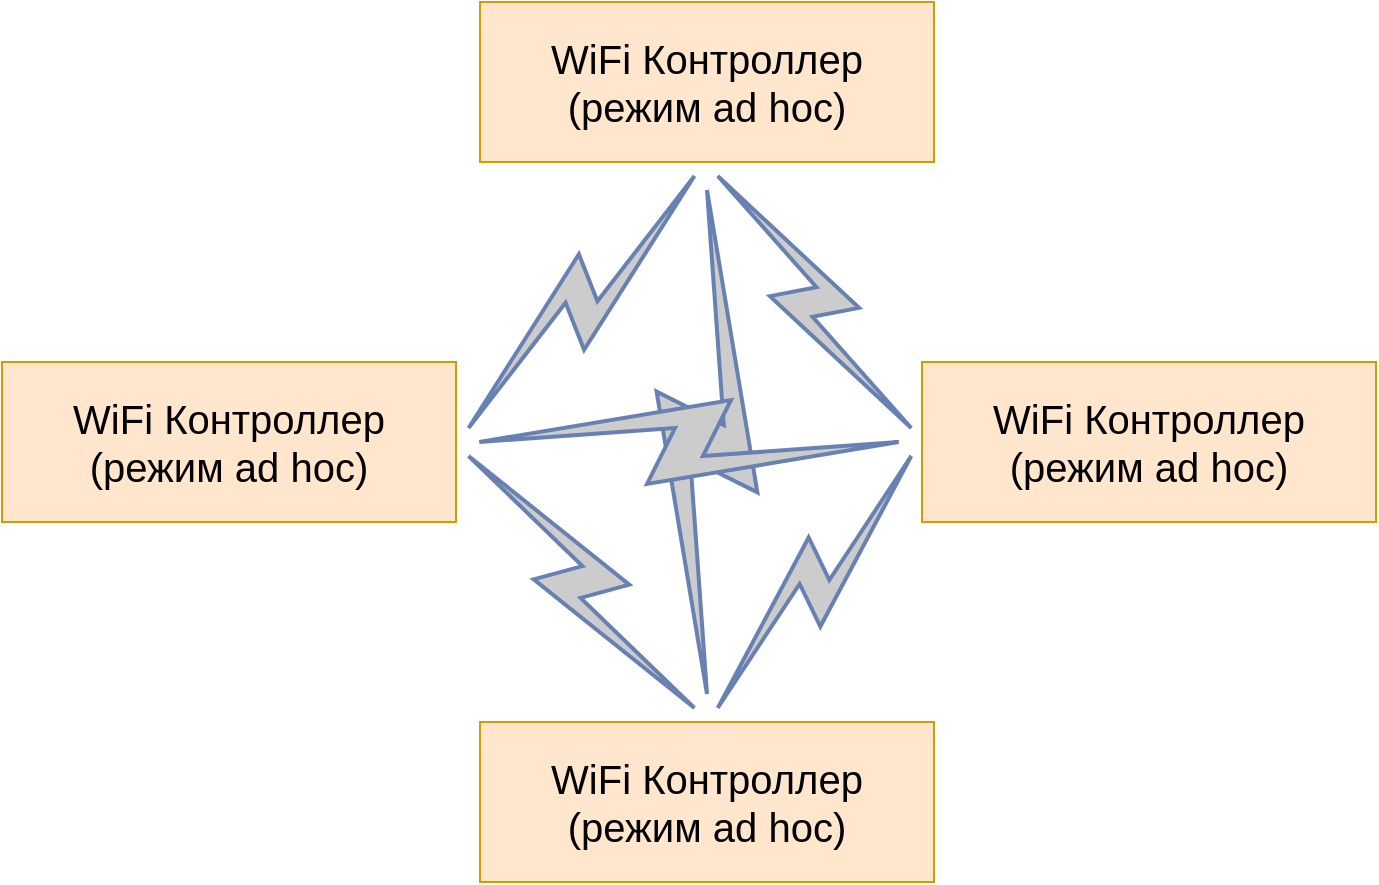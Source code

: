 <mxfile version="12.4.8" type="device"><diagram name="Page-1" id="c7558073-3199-34d8-9f00-42111426c3f3"><mxGraphModel dx="927" dy="598" grid="1" gridSize="10" guides="1" tooltips="1" connect="1" arrows="1" fold="1" page="1" pageScale="1" pageWidth="826" pageHeight="1169" background="#ffffff" math="0" shadow="0"><root><mxCell id="0"/><mxCell id="1" parent="0"/><mxCell id="u3anuvarewvvI_IUUDL3-100" value="WiFi Контроллер&lt;br&gt;(режим ad hoc)" style="rounded=0;whiteSpace=wrap;html=1;fillColor=#ffe6cc;strokeColor=#d79b00;fontSize=20;" parent="1" vertex="1"><mxGeometry x="69" y="220" width="227" height="80" as="geometry"/></mxCell><mxCell id="KbNPA_bI7KpAVfPEmOlH-1" value="WiFi Контроллер&lt;br&gt;(режим&amp;nbsp;ad hoc)" style="rounded=0;whiteSpace=wrap;html=1;fillColor=#ffe6cc;strokeColor=#d79b00;fontSize=20;" parent="1" vertex="1"><mxGeometry x="529" y="220" width="227" height="80" as="geometry"/></mxCell><mxCell id="KbNPA_bI7KpAVfPEmOlH-2" value="WiFi Контроллер&lt;br&gt;(режим ad hoc)" style="rounded=0;whiteSpace=wrap;html=1;fillColor=#ffe6cc;strokeColor=#d79b00;fontSize=20;" parent="1" vertex="1"><mxGeometry x="308" y="40" width="227" height="80" as="geometry"/></mxCell><mxCell id="KbNPA_bI7KpAVfPEmOlH-3" value="WiFi Контроллер&lt;br&gt;(режим ad hoc)" style="rounded=0;whiteSpace=wrap;html=1;fillColor=#ffe6cc;strokeColor=#d79b00;fontSize=20;" parent="1" vertex="1"><mxGeometry x="308" y="400" width="227" height="80" as="geometry"/></mxCell><mxCell id="KbNPA_bI7KpAVfPEmOlH-4" value="" style="html=1;outlineConnect=0;fillColor=#CCCCCC;strokeColor=#6881B3;gradientColor=none;gradientDirection=north;strokeWidth=2;shape=mxgraph.networks.comm_link_edge;html=1;entryX=0.5;entryY=1;entryDx=0;entryDy=0;exitX=0;exitY=0.5;exitDx=0;exitDy=0;" parent="1" source="KbNPA_bI7KpAVfPEmOlH-1" target="KbNPA_bI7KpAVfPEmOlH-2" edge="1"><mxGeometry width="100" height="100" relative="1" as="geometry"><mxPoint x="369" y="270" as="sourcePoint"/><mxPoint x="469" y="170" as="targetPoint"/></mxGeometry></mxCell><mxCell id="KbNPA_bI7KpAVfPEmOlH-5" value="" style="html=1;outlineConnect=0;fillColor=#CCCCCC;strokeColor=#6881B3;gradientColor=none;gradientDirection=north;strokeWidth=2;shape=mxgraph.networks.comm_link_edge;html=1;entryX=1;entryY=0.5;entryDx=0;entryDy=0;exitX=0.5;exitY=1;exitDx=0;exitDy=0;" parent="1" source="KbNPA_bI7KpAVfPEmOlH-2" target="u3anuvarewvvI_IUUDL3-100" edge="1"><mxGeometry width="100" height="100" relative="1" as="geometry"><mxPoint x="460.25" y="330" as="sourcePoint"/><mxPoint x="296" y="230" as="targetPoint"/></mxGeometry></mxCell><mxCell id="KbNPA_bI7KpAVfPEmOlH-6" value="" style="html=1;outlineConnect=0;fillColor=#CCCCCC;strokeColor=#6881B3;gradientColor=none;gradientDirection=north;strokeWidth=2;shape=mxgraph.networks.comm_link_edge;html=1;entryX=0.5;entryY=0;entryDx=0;entryDy=0;exitX=0;exitY=0.5;exitDx=0;exitDy=0;" parent="1" source="KbNPA_bI7KpAVfPEmOlH-1" target="KbNPA_bI7KpAVfPEmOlH-3" edge="1"><mxGeometry width="100" height="100" relative="1" as="geometry"><mxPoint x="522" y="330" as="sourcePoint"/><mxPoint x="289" y="330" as="targetPoint"/></mxGeometry></mxCell><mxCell id="KbNPA_bI7KpAVfPEmOlH-7" value="" style="html=1;outlineConnect=0;fillColor=#CCCCCC;strokeColor=#6881B3;gradientColor=none;gradientDirection=north;strokeWidth=2;shape=mxgraph.networks.comm_link_edge;html=1;entryX=0.5;entryY=0;entryDx=0;entryDy=0;exitX=1;exitY=0.5;exitDx=0;exitDy=0;" parent="1" source="u3anuvarewvvI_IUUDL3-100" target="KbNPA_bI7KpAVfPEmOlH-3" edge="1"><mxGeometry width="100" height="100" relative="1" as="geometry"><mxPoint x="539" y="270" as="sourcePoint"/><mxPoint x="431.5" y="410" as="targetPoint"/></mxGeometry></mxCell><mxCell id="KbNPA_bI7KpAVfPEmOlH-8" value="" style="html=1;outlineConnect=0;fillColor=#CCCCCC;strokeColor=#6881B3;gradientColor=none;gradientDirection=north;strokeWidth=2;shape=mxgraph.networks.comm_link_edge;html=1;entryX=0.5;entryY=0;entryDx=0;entryDy=0;exitX=0.5;exitY=1;exitDx=0;exitDy=0;" parent="1" source="KbNPA_bI7KpAVfPEmOlH-2" target="KbNPA_bI7KpAVfPEmOlH-3" edge="1"><mxGeometry width="100" height="100" relative="1" as="geometry"><mxPoint x="539" y="270" as="sourcePoint"/><mxPoint x="431.5" y="410" as="targetPoint"/></mxGeometry></mxCell><mxCell id="KbNPA_bI7KpAVfPEmOlH-9" value="" style="html=1;outlineConnect=0;fillColor=#CCCCCC;strokeColor=#6881B3;gradientColor=none;gradientDirection=north;strokeWidth=2;shape=mxgraph.networks.comm_link_edge;html=1;entryX=1;entryY=0.5;entryDx=0;entryDy=0;exitX=0;exitY=0.5;exitDx=0;exitDy=0;" parent="1" source="KbNPA_bI7KpAVfPEmOlH-1" target="u3anuvarewvvI_IUUDL3-100" edge="1"><mxGeometry width="100" height="100" relative="1" as="geometry"><mxPoint x="431.5" y="130" as="sourcePoint"/><mxPoint x="431.5" y="410" as="targetPoint"/></mxGeometry></mxCell></root></mxGraphModel></diagram></mxfile>